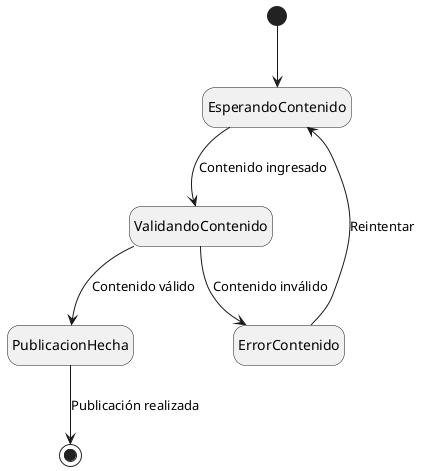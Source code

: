 @startuml Hacer una publicacion UC7

hide empty description

[*] --> EsperandoContenido
EsperandoContenido --> ValidandoContenido : Contenido ingresado
ValidandoContenido --> PublicacionHecha : Contenido válido
ValidandoContenido --> ErrorContenido : Contenido inválido
ErrorContenido --> EsperandoContenido : Reintentar
PublicacionHecha --> [*] : Publicación realizada

@enduml
